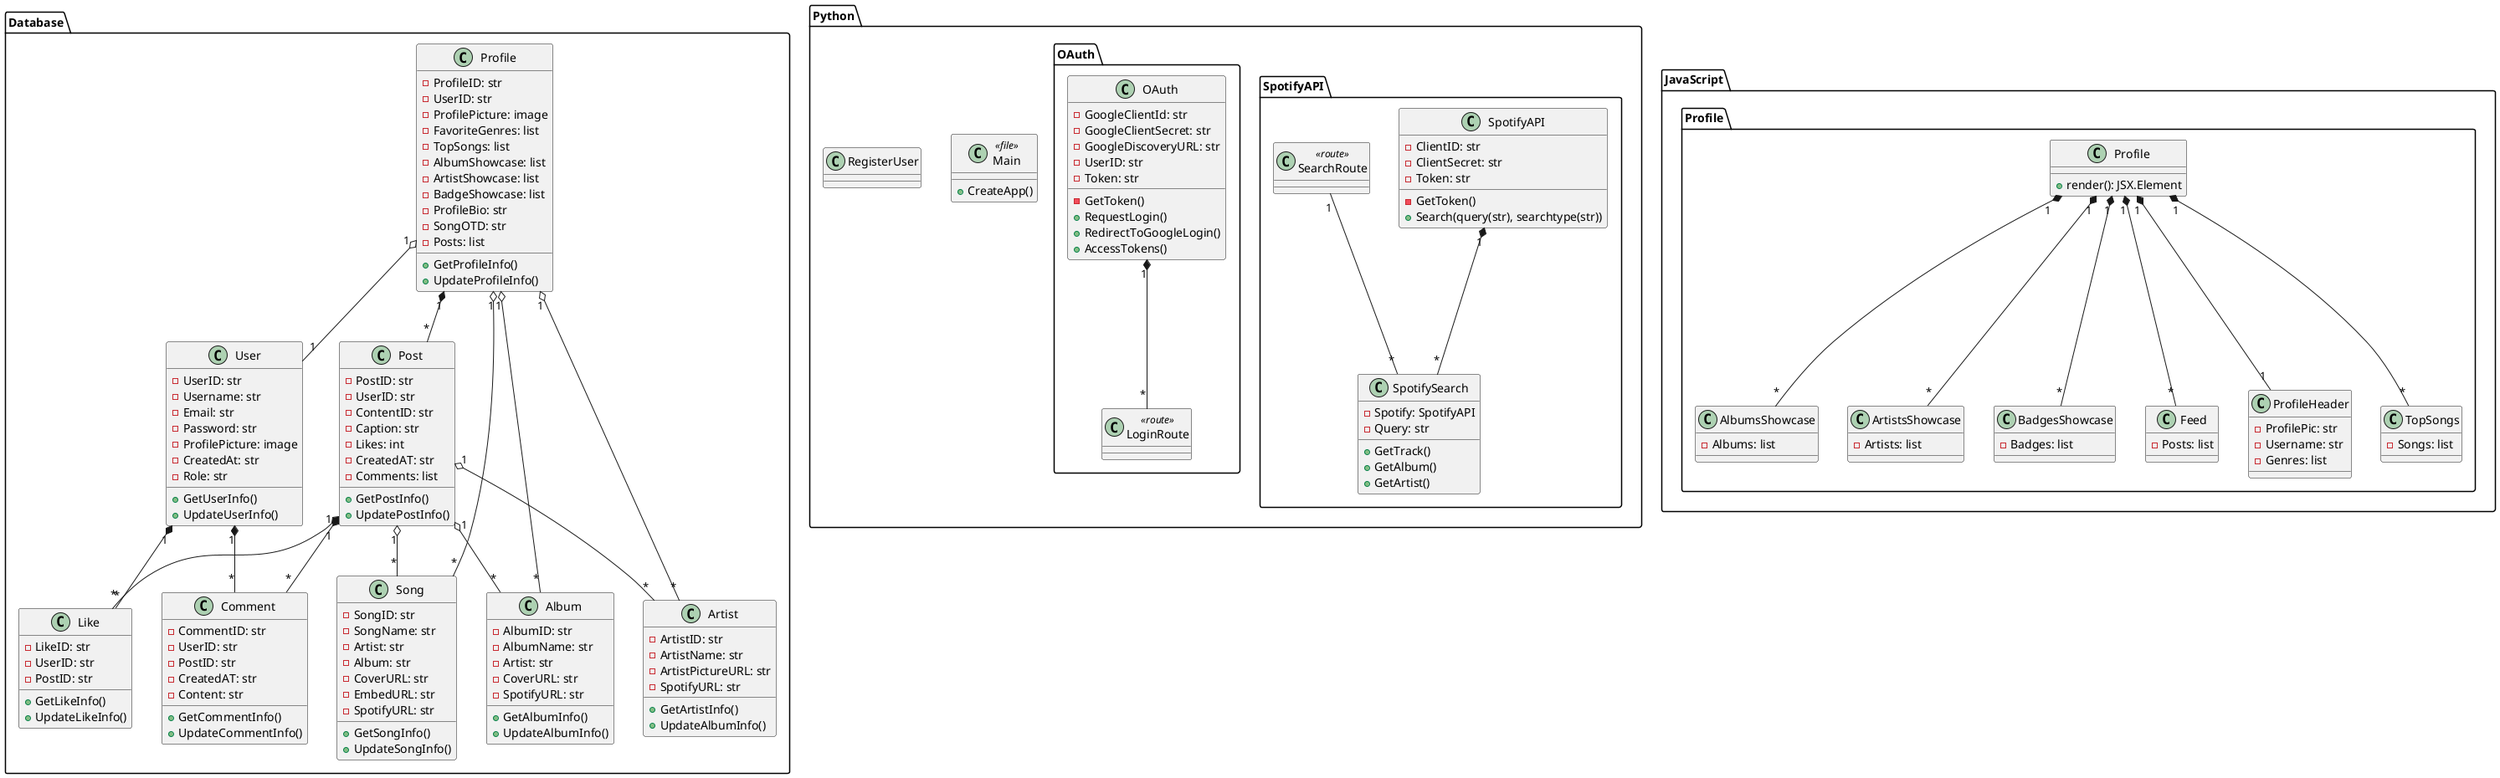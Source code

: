 @startuml

package "Database" {

  class User {
    - UserID: str
    - Username: str
    - Email: str
    - Password: str
    - ProfilePicture: image
    - CreatedAt: str
    - Role: str
    + GetUserInfo()
    + UpdateUserInfo()
  }
  
  class Post {
    - PostID: str
    - UserID: str
    - ContentID: str
    - Caption: str
    - Likes: int
    - CreatedAT: str
    - Comments: list
    + GetPostInfo()
    + UpdatePostInfo()
  }
  
  class Like {
    - LikeID: str
    - UserID: str
    - PostID: str
    + GetLikeInfo()
    + UpdateLikeInfo()
  }
  
  class Comment{
    - CommentID: str
    - UserID: str
    - PostID: str
    - CreatedAT: str
    - Content: str
    + GetCommentInfo()
    + UpdateCommentInfo()
  }
  
  class Song{
    - SongID: str
    - SongName: str
    - Artist: str
    - Album: str
    - CoverURL: str
    - EmbedURL: str
    - SpotifyURL: str
    + GetSongInfo()
    + UpdateSongInfo()
  }
  
  class Album{
    - AlbumID: str
    - AlbumName: str
    - Artist: str
    - CoverURL: str
    - SpotifyURL: str
    + GetAlbumInfo()
    + UpdateAlbumInfo()
  }
  
  class Artist{
    - ArtistID: str
    - ArtistName: str
    - ArtistPictureURL: str
    - SpotifyURL: str
    + GetArtistInfo()
    + UpdateAlbumInfo()
  }
  
  class Profile{
    - ProfileID: str
    - UserID: str
    - ProfilePicture: image
    - FavoriteGenres: list
    - TopSongs: list
    - AlbumShowcase: list
    - ArtistShowcase: list
    - BadgeShowcase: list
    - ProfileBio: str
    - SongOTD: str
    - Posts: list
    + GetProfileInfo()
    + UpdateProfileInfo()
  }

  Profile "1" o-- "1" User
  Profile "1" *-- "*" Post
  Profile "1" o-- "*" Album
  Profile "1" o-- "*" Song
  Profile "1" o-- "*" Artist
  Post "1" *-- "*" Comment
  Post "1" *-- "*" Like
  Post "1" o-- "*" Song
  Post "1" o-- "*" Album
  Post "1" o-- "*" Artist
  User "1" *-- "*" Like
  User "1" *-- "*" Comment

}

package "Python"{

  package "SpotifyAPI" {
  
    class SpotifyAPI{
      - ClientID: str
      - ClientSecret: str
      - Token: str
      - GetToken()
      + Search(query(str), searchtype(str))
    }
    
    class SpotifySearch{
      - Spotify: SpotifyAPI
      - Query: str
      + GetTrack()
      + GetAlbum()
      + GetArtist()
    }
    
    class SearchRoute<<route>>{
    }
    
    SpotifyAPI "1" *-- "*" SpotifySearch
    SearchRoute "1" -- "*" SpotifySearch
  }
  
  package "OAuth"{
  
    class OAuth{
      - GoogleClientId: str
      - GoogleClientSecret: str
      - GoogleDiscoveryURL: str
      - UserID: str
      - Token: str
      - GetToken()
      + RequestLogin()
      + RedirectToGoogleLogin()
      + AccessTokens()
    }

    class LoginRoute<<route>> {
    }

    OAuth "1" *-- "*" LoginRoute
  }

  class Main<<file>>{
    + CreateApp()
  }
  
  class RegisterUser{
  }
}

package "JavaScript"{
  package "Profile"{
    class Profile {
      + render(): JSX.Element
    }
    
    class ProfileHeader {
      - ProfilePic: str
      - Username: str
      - Genres: list
    }
    
    class TopSongs {
      - Songs: list
    }
    
    class AlbumsShowcase {
      - Albums: list
    }
    
    class ArtistsShowcase {
      - Artists: list
    }
    
    class BadgesShowcase {
      - Badges: list
    }
    
    class Feed {
      - Posts: list
    }
    
    Profile "1" *-- "1" ProfileHeader
    Profile "1" *-- "*" TopSongs
    Profile "1" *-- "*" AlbumsShowcase
    Profile "1" *-- "*" ArtistsShowcase
    Profile "1" *-- "*" BadgesShowcase
    Profile "1" *-- "*" Feed
  }
}

@enduml
